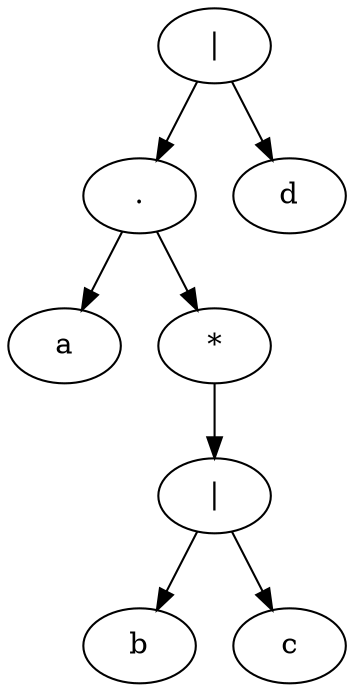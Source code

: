 digraph {
  94833947153168[label="|"]
  94833947152672[label="."]
  94833947153168  ->  94833947152672
  94833947153248[label="d"]
  94833947153168  ->  94833947153248
  94833947152624[label="a"]
  94833947152672  ->  94833947152624
  94833947153088[label="*"]
  94833947152672  ->  94833947153088
  94833947152576[label="|"]
  94833947153088  ->  94833947152576
  94833947152720[label="b"]
  94833947152576  ->  94833947152720
  94833947153008[label="c"]
  94833947152576  ->  94833947153008
}
